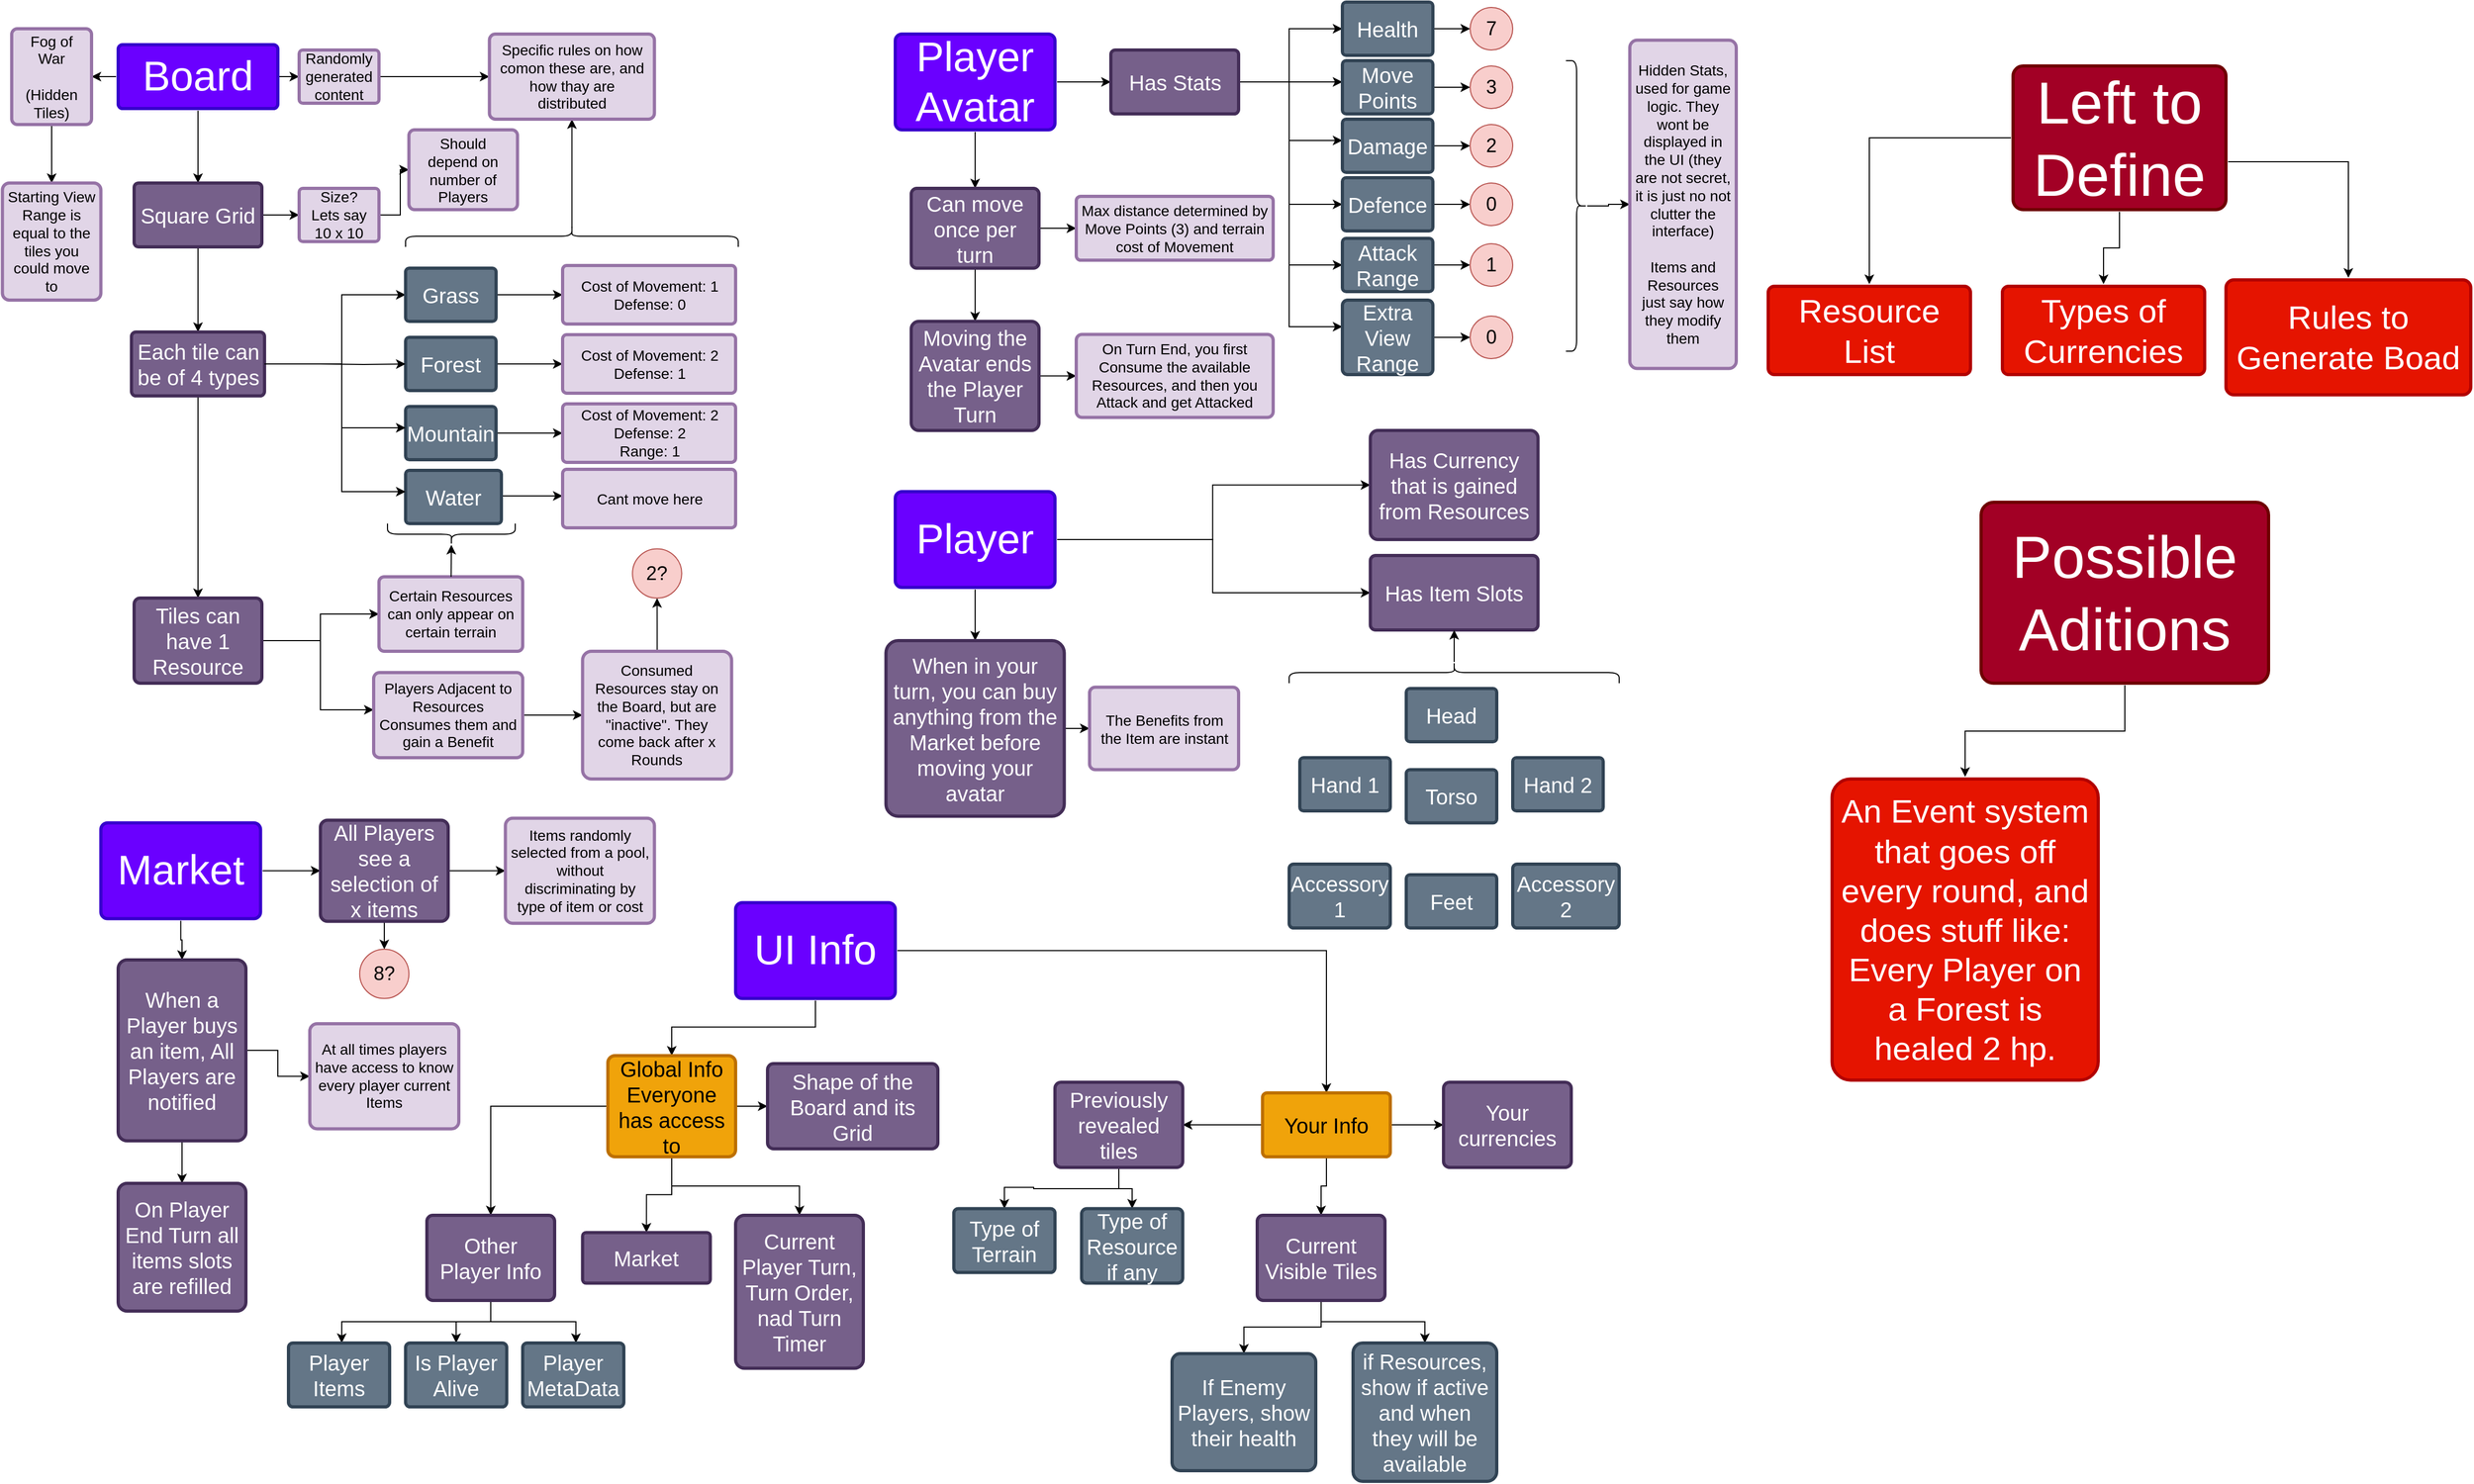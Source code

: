 <mxfile version="21.2.3" type="github">
  <diagram id="6a731a19-8d31-9384-78a2-239565b7b9f0" name="Page-1">
    <mxGraphModel dx="2933" dy="3221" grid="1" gridSize="10" guides="1" tooltips="1" connect="1" arrows="1" fold="1" page="1" pageScale="1" pageWidth="2336" pageHeight="1654" background="none" math="0" shadow="0">
      <root>
        <mxCell id="0" />
        <mxCell id="1" parent="0" />
        <mxCell id="56OpiAGq0yWvSMqa_17q-1784" value="" style="edgeStyle=orthogonalEdgeStyle;rounded=0;orthogonalLoop=1;jettySize=auto;html=1;" parent="1" source="1769" target="56OpiAGq0yWvSMqa_17q-1783" edge="1">
          <mxGeometry relative="1" as="geometry" />
        </mxCell>
        <mxCell id="56OpiAGq0yWvSMqa_17q-1806" style="edgeStyle=orthogonalEdgeStyle;rounded=0;orthogonalLoop=1;jettySize=auto;html=1;" parent="1" source="1769" target="56OpiAGq0yWvSMqa_17q-1805" edge="1">
          <mxGeometry relative="1" as="geometry" />
        </mxCell>
        <mxCell id="Hqznb2P4-b-RLh4J3bwj-1784" style="edgeStyle=orthogonalEdgeStyle;rounded=0;orthogonalLoop=1;jettySize=auto;html=1;" parent="1" source="1769" target="Hqznb2P4-b-RLh4J3bwj-1783" edge="1">
          <mxGeometry relative="1" as="geometry" />
        </mxCell>
        <mxCell id="1769" value="&lt;font style=&quot;font-size: 39px;&quot;&gt;Board&lt;/font&gt;" style="rounded=1;whiteSpace=wrap;html=1;shadow=0;labelBackgroundColor=none;strokeColor=#3700CC;strokeWidth=3;fillColor=#6a00ff;fontFamily=Helvetica;fontSize=14;align=center;spacing=5;arcSize=7;perimeterSpacing=2;fontColor=#ffffff;" parent="1" vertex="1">
          <mxGeometry x="120" y="40" width="150" height="60" as="geometry" />
        </mxCell>
        <mxCell id="56OpiAGq0yWvSMqa_17q-1799" value="" style="edgeStyle=orthogonalEdgeStyle;rounded=0;orthogonalLoop=1;jettySize=auto;html=1;" parent="1" source="56OpiAGq0yWvSMqa_17q-1783" target="56OpiAGq0yWvSMqa_17q-1798" edge="1">
          <mxGeometry relative="1" as="geometry" />
        </mxCell>
        <mxCell id="56OpiAGq0yWvSMqa_17q-1801" value="" style="edgeStyle=orthogonalEdgeStyle;rounded=0;orthogonalLoop=1;jettySize=auto;html=1;" parent="1" source="56OpiAGq0yWvSMqa_17q-1783" target="56OpiAGq0yWvSMqa_17q-1800" edge="1">
          <mxGeometry relative="1" as="geometry" />
        </mxCell>
        <mxCell id="56OpiAGq0yWvSMqa_17q-1783" value="&lt;font style=&quot;font-size: 20px;&quot;&gt;Square Grid&lt;/font&gt;" style="whiteSpace=wrap;html=1;fontSize=14;fillColor=#76608a;strokeColor=#432D57;fontColor=#ffffff;rounded=1;shadow=0;labelBackgroundColor=none;strokeWidth=3;spacing=5;arcSize=7;" parent="1" vertex="1">
          <mxGeometry x="135" y="170" width="120" height="60" as="geometry" />
        </mxCell>
        <mxCell id="Hqznb2P4-b-RLh4J3bwj-1849" style="edgeStyle=orthogonalEdgeStyle;rounded=0;orthogonalLoop=1;jettySize=auto;html=1;" parent="1" source="56OpiAGq0yWvSMqa_17q-1798" target="Hqznb2P4-b-RLh4J3bwj-1848" edge="1">
          <mxGeometry relative="1" as="geometry" />
        </mxCell>
        <mxCell id="56OpiAGq0yWvSMqa_17q-1798" value="&lt;div&gt;Size?&lt;/div&gt;&lt;div&gt;Lets say 10 x 10&lt;br&gt;&lt;/div&gt;" style="whiteSpace=wrap;html=1;fontSize=14;fillColor=#e1d5e7;strokeColor=#9673a6;rounded=1;shadow=0;labelBackgroundColor=none;strokeWidth=3;spacing=5;arcSize=7;" parent="1" vertex="1">
          <mxGeometry x="290" y="175" width="75" height="50" as="geometry" />
        </mxCell>
        <mxCell id="56OpiAGq0yWvSMqa_17q-1803" value="" style="edgeStyle=orthogonalEdgeStyle;rounded=0;orthogonalLoop=1;jettySize=auto;html=1;" parent="1" source="56OpiAGq0yWvSMqa_17q-1800" target="56OpiAGq0yWvSMqa_17q-1802" edge="1">
          <mxGeometry relative="1" as="geometry">
            <Array as="points">
              <mxPoint x="330" y="340" />
              <mxPoint x="330" y="275" />
            </Array>
          </mxGeometry>
        </mxCell>
        <mxCell id="56OpiAGq0yWvSMqa_17q-1830" value="" style="edgeStyle=orthogonalEdgeStyle;rounded=0;orthogonalLoop=1;jettySize=auto;html=1;" parent="1" source="56OpiAGq0yWvSMqa_17q-1800" target="56OpiAGq0yWvSMqa_17q-1829" edge="1">
          <mxGeometry relative="1" as="geometry" />
        </mxCell>
        <mxCell id="56OpiAGq0yWvSMqa_17q-1800" value="&lt;font style=&quot;font-size: 20px;&quot;&gt;Each tile can be of 4 types&lt;/font&gt;" style="whiteSpace=wrap;html=1;fontSize=14;fillColor=#76608a;strokeColor=#432D57;fontColor=#ffffff;rounded=1;shadow=0;labelBackgroundColor=none;strokeWidth=3;spacing=5;arcSize=7;" parent="1" vertex="1">
          <mxGeometry x="132.5" y="310" width="125" height="60" as="geometry" />
        </mxCell>
        <mxCell id="56OpiAGq0yWvSMqa_17q-1814" value="" style="edgeStyle=orthogonalEdgeStyle;rounded=0;orthogonalLoop=1;jettySize=auto;html=1;" parent="1" source="56OpiAGq0yWvSMqa_17q-1802" target="56OpiAGq0yWvSMqa_17q-1813" edge="1">
          <mxGeometry relative="1" as="geometry" />
        </mxCell>
        <mxCell id="56OpiAGq0yWvSMqa_17q-1802" value="&lt;font style=&quot;font-size: 20px;&quot;&gt;Grass&lt;/font&gt;" style="whiteSpace=wrap;html=1;fontSize=20;fillColor=#647687;strokeColor=#314354;fontColor=#ffffff;rounded=1;shadow=0;labelBackgroundColor=none;strokeWidth=3;spacing=5;arcSize=7;" parent="1" vertex="1">
          <mxGeometry x="390" y="250" width="85" height="50" as="geometry" />
        </mxCell>
        <mxCell id="56OpiAGq0yWvSMqa_17q-1820" style="edgeStyle=orthogonalEdgeStyle;rounded=0;orthogonalLoop=1;jettySize=auto;html=1;" parent="1" source="56OpiAGq0yWvSMqa_17q-1804" target="56OpiAGq0yWvSMqa_17q-1816" edge="1">
          <mxGeometry relative="1" as="geometry" />
        </mxCell>
        <mxCell id="56OpiAGq0yWvSMqa_17q-1804" value="Mountain" style="whiteSpace=wrap;html=1;fontSize=20;fillColor=#647687;strokeColor=#314354;fontColor=#ffffff;rounded=1;shadow=0;labelBackgroundColor=none;strokeWidth=3;spacing=5;arcSize=7;" parent="1" vertex="1">
          <mxGeometry x="390" y="380" width="85" height="50" as="geometry" />
        </mxCell>
        <mxCell id="56OpiAGq0yWvSMqa_17q-1828" value="" style="edgeStyle=orthogonalEdgeStyle;rounded=0;orthogonalLoop=1;jettySize=auto;html=1;" parent="1" source="56OpiAGq0yWvSMqa_17q-1805" target="56OpiAGq0yWvSMqa_17q-1827" edge="1">
          <mxGeometry relative="1" as="geometry" />
        </mxCell>
        <mxCell id="56OpiAGq0yWvSMqa_17q-1805" value="Randomly generated content" style="whiteSpace=wrap;html=1;fontSize=14;fillColor=#e1d5e7;strokeColor=#9673a6;rounded=1;shadow=0;labelBackgroundColor=none;strokeWidth=3;spacing=5;arcSize=7;" parent="1" vertex="1">
          <mxGeometry x="290" y="45" width="75" height="50" as="geometry" />
        </mxCell>
        <mxCell id="56OpiAGq0yWvSMqa_17q-1819" style="edgeStyle=orthogonalEdgeStyle;rounded=0;orthogonalLoop=1;jettySize=auto;html=1;" parent="1" source="56OpiAGq0yWvSMqa_17q-1807" target="56OpiAGq0yWvSMqa_17q-1815" edge="1">
          <mxGeometry relative="1" as="geometry" />
        </mxCell>
        <mxCell id="56OpiAGq0yWvSMqa_17q-1807" value="Forest" style="whiteSpace=wrap;html=1;fontSize=20;fillColor=#647687;strokeColor=#314354;fontColor=#ffffff;rounded=1;shadow=0;labelBackgroundColor=none;strokeWidth=3;spacing=5;arcSize=7;" parent="1" vertex="1">
          <mxGeometry x="390" y="315" width="85" height="50" as="geometry" />
        </mxCell>
        <mxCell id="56OpiAGq0yWvSMqa_17q-1822" style="edgeStyle=orthogonalEdgeStyle;rounded=0;orthogonalLoop=1;jettySize=auto;html=1;" parent="1" target="56OpiAGq0yWvSMqa_17q-1817" edge="1">
          <mxGeometry relative="1" as="geometry">
            <mxPoint x="480" y="464" as="sourcePoint" />
            <mxPoint x="537.5" y="465.5" as="targetPoint" />
            <Array as="points">
              <mxPoint x="520" y="464" />
              <mxPoint x="520" y="464" />
            </Array>
          </mxGeometry>
        </mxCell>
        <mxCell id="56OpiAGq0yWvSMqa_17q-1808" value="Water" style="whiteSpace=wrap;html=1;fontSize=20;fillColor=#647687;strokeColor=#314354;fontColor=#ffffff;rounded=1;shadow=0;labelBackgroundColor=none;strokeWidth=3;spacing=5;arcSize=7;" parent="1" vertex="1">
          <mxGeometry x="390" y="440" width="90" height="50" as="geometry" />
        </mxCell>
        <mxCell id="56OpiAGq0yWvSMqa_17q-1809" value="" style="edgeStyle=orthogonalEdgeStyle;rounded=0;orthogonalLoop=1;jettySize=auto;html=1;" parent="1" target="56OpiAGq0yWvSMqa_17q-1807" edge="1">
          <mxGeometry relative="1" as="geometry">
            <mxPoint x="310" y="340" as="sourcePoint" />
            <mxPoint x="380" y="300" as="targetPoint" />
          </mxGeometry>
        </mxCell>
        <mxCell id="56OpiAGq0yWvSMqa_17q-1810" value="" style="edgeStyle=orthogonalEdgeStyle;rounded=0;orthogonalLoop=1;jettySize=auto;html=1;exitX=1;exitY=0.5;exitDx=0;exitDy=0;" parent="1" source="56OpiAGq0yWvSMqa_17q-1800" target="56OpiAGq0yWvSMqa_17q-1804" edge="1">
          <mxGeometry relative="1" as="geometry">
            <mxPoint x="275" y="360" as="sourcePoint" />
            <mxPoint x="385" y="305" as="targetPoint" />
            <Array as="points">
              <mxPoint x="330" y="340" />
              <mxPoint x="330" y="400" />
            </Array>
          </mxGeometry>
        </mxCell>
        <mxCell id="56OpiAGq0yWvSMqa_17q-1812" value="" style="edgeStyle=orthogonalEdgeStyle;rounded=0;orthogonalLoop=1;jettySize=auto;html=1;exitX=1;exitY=0.5;exitDx=0;exitDy=0;" parent="1" source="56OpiAGq0yWvSMqa_17q-1800" target="56OpiAGq0yWvSMqa_17q-1808" edge="1">
          <mxGeometry relative="1" as="geometry">
            <mxPoint x="265" y="350" as="sourcePoint" />
            <mxPoint x="400" y="410" as="targetPoint" />
            <Array as="points">
              <mxPoint x="330" y="340" />
              <mxPoint x="330" y="460" />
            </Array>
          </mxGeometry>
        </mxCell>
        <mxCell id="56OpiAGq0yWvSMqa_17q-1813" value="&lt;div&gt;Cost of Movement: 1&lt;/div&gt;&lt;div&gt;Defense: 0&lt;br&gt;&lt;/div&gt;" style="whiteSpace=wrap;html=1;fontSize=14;fillColor=#e1d5e7;strokeColor=#9673a6;fontColor=default;rounded=1;shadow=0;labelBackgroundColor=none;strokeWidth=3;spacing=5;arcSize=7;" parent="1" vertex="1">
          <mxGeometry x="537.5" y="247.5" width="162.5" height="55" as="geometry" />
        </mxCell>
        <mxCell id="56OpiAGq0yWvSMqa_17q-1815" value="&lt;div&gt;Cost of Movement: 2&lt;br&gt;&lt;/div&gt;&lt;div&gt;Defense: 1&lt;br&gt;&lt;/div&gt;" style="whiteSpace=wrap;html=1;fontSize=14;fillColor=#e1d5e7;strokeColor=#9673a6;fontColor=default;rounded=1;shadow=0;labelBackgroundColor=none;strokeWidth=3;spacing=5;arcSize=7;" parent="1" vertex="1">
          <mxGeometry x="537.5" y="312.5" width="162.5" height="55" as="geometry" />
        </mxCell>
        <mxCell id="56OpiAGq0yWvSMqa_17q-1816" value="&lt;div&gt;Cost of Movement: 2&lt;br&gt;&lt;/div&gt;&lt;div&gt;Defense: 2&lt;/div&gt;&lt;div&gt;Range: 1&lt;br&gt;&lt;/div&gt;" style="whiteSpace=wrap;html=1;fontSize=14;fillColor=#e1d5e7;strokeColor=#9673a6;fontColor=default;rounded=1;shadow=0;labelBackgroundColor=none;strokeWidth=3;spacing=5;arcSize=7;" parent="1" vertex="1">
          <mxGeometry x="537.5" y="377.5" width="162.5" height="55" as="geometry" />
        </mxCell>
        <mxCell id="56OpiAGq0yWvSMqa_17q-1817" value="Cant move here" style="whiteSpace=wrap;html=1;fontSize=14;fillColor=#e1d5e7;strokeColor=#9673a6;fontColor=default;rounded=1;shadow=0;labelBackgroundColor=none;strokeWidth=3;spacing=5;arcSize=7;" parent="1" vertex="1">
          <mxGeometry x="537.5" y="439" width="162.5" height="55" as="geometry" />
        </mxCell>
        <mxCell id="56OpiAGq0yWvSMqa_17q-1824" value="" style="shape=curlyBracket;whiteSpace=wrap;html=1;rounded=1;flipH=1;labelPosition=right;verticalLabelPosition=middle;align=left;verticalAlign=middle;rotation=-90;" parent="1" vertex="1">
          <mxGeometry x="536.25" y="63.75" width="20" height="312.5" as="geometry" />
        </mxCell>
        <mxCell id="56OpiAGq0yWvSMqa_17q-1825" value="" style="endArrow=classic;html=1;rounded=0;exitX=0.1;exitY=0.5;exitDx=0;exitDy=0;exitPerimeter=0;" parent="1" source="56OpiAGq0yWvSMqa_17q-1824" target="56OpiAGq0yWvSMqa_17q-1827" edge="1">
          <mxGeometry width="50" height="50" relative="1" as="geometry">
            <mxPoint x="550" y="210" as="sourcePoint" />
            <mxPoint x="546" y="130" as="targetPoint" />
          </mxGeometry>
        </mxCell>
        <mxCell id="56OpiAGq0yWvSMqa_17q-1827" value="Specific rules on how comon these are, and how thay are distributed" style="whiteSpace=wrap;html=1;fontSize=14;fillColor=#e1d5e7;strokeColor=#9673a6;rounded=1;shadow=0;labelBackgroundColor=none;strokeWidth=3;spacing=5;arcSize=7;" parent="1" vertex="1">
          <mxGeometry x="468.75" y="30" width="155" height="80" as="geometry" />
        </mxCell>
        <mxCell id="56OpiAGq0yWvSMqa_17q-1832" value="" style="edgeStyle=orthogonalEdgeStyle;rounded=0;orthogonalLoop=1;jettySize=auto;html=1;" parent="1" source="56OpiAGq0yWvSMqa_17q-1829" target="56OpiAGq0yWvSMqa_17q-1831" edge="1">
          <mxGeometry relative="1" as="geometry" />
        </mxCell>
        <mxCell id="56OpiAGq0yWvSMqa_17q-1834" value="" style="edgeStyle=orthogonalEdgeStyle;rounded=0;orthogonalLoop=1;jettySize=auto;html=1;" parent="1" source="56OpiAGq0yWvSMqa_17q-1829" target="56OpiAGq0yWvSMqa_17q-1833" edge="1">
          <mxGeometry relative="1" as="geometry">
            <Array as="points">
              <mxPoint x="310" y="600" />
              <mxPoint x="310" y="665" />
            </Array>
          </mxGeometry>
        </mxCell>
        <mxCell id="56OpiAGq0yWvSMqa_17q-1829" value="Tiles can have 1 Resource" style="whiteSpace=wrap;html=1;fontSize=20;fillColor=#76608a;strokeColor=#432D57;fontColor=#ffffff;rounded=1;shadow=0;labelBackgroundColor=none;strokeWidth=3;spacing=5;arcSize=7;" parent="1" vertex="1">
          <mxGeometry x="135" y="560" width="120" height="80" as="geometry" />
        </mxCell>
        <mxCell id="56OpiAGq0yWvSMqa_17q-1831" value="Certain Resources can only appear on certain terrain" style="whiteSpace=wrap;html=1;fontSize=14;fillColor=#e1d5e7;strokeColor=#9673a6;fontColor=default;rounded=1;shadow=0;labelBackgroundColor=none;strokeWidth=3;spacing=5;arcSize=7;" parent="1" vertex="1">
          <mxGeometry x="365" y="540" width="135" height="70" as="geometry" />
        </mxCell>
        <mxCell id="Hqznb2P4-b-RLh4J3bwj-1810" style="edgeStyle=orthogonalEdgeStyle;rounded=0;orthogonalLoop=1;jettySize=auto;html=1;" parent="1" source="56OpiAGq0yWvSMqa_17q-1833" target="Hqznb2P4-b-RLh4J3bwj-1809" edge="1">
          <mxGeometry relative="1" as="geometry" />
        </mxCell>
        <mxCell id="56OpiAGq0yWvSMqa_17q-1833" value="Players Adjacent to Resources Consumes them and gain a Benefit" style="whiteSpace=wrap;html=1;fontSize=14;fillColor=#e1d5e7;strokeColor=#9673a6;fontColor=default;rounded=1;shadow=0;labelBackgroundColor=none;strokeWidth=3;spacing=5;arcSize=7;" parent="1" vertex="1">
          <mxGeometry x="360" y="630" width="140" height="80" as="geometry" />
        </mxCell>
        <mxCell id="56OpiAGq0yWvSMqa_17q-1835" value="" style="shape=curlyBracket;whiteSpace=wrap;html=1;rounded=1;flipH=1;labelPosition=right;verticalLabelPosition=middle;align=left;verticalAlign=middle;rotation=90;" parent="1" vertex="1">
          <mxGeometry x="423" y="440" width="20" height="120" as="geometry" />
        </mxCell>
        <mxCell id="56OpiAGq0yWvSMqa_17q-1836" value="" style="endArrow=classic;html=1;rounded=0;" parent="1" source="56OpiAGq0yWvSMqa_17q-1831" edge="1">
          <mxGeometry width="50" height="50" relative="1" as="geometry">
            <mxPoint x="440" y="550" as="sourcePoint" />
            <mxPoint x="433" y="510" as="targetPoint" />
          </mxGeometry>
        </mxCell>
        <mxCell id="zRMEfGAFtVgcLlLTr7C3-1771" value="" style="edgeStyle=orthogonalEdgeStyle;rounded=0;orthogonalLoop=1;jettySize=auto;html=1;" parent="1" source="zRMEfGAFtVgcLlLTr7C3-1769" target="zRMEfGAFtVgcLlLTr7C3-1770" edge="1">
          <mxGeometry relative="1" as="geometry" />
        </mxCell>
        <mxCell id="mr3HviEGh8DKeblQNFBV-1770" value="" style="edgeStyle=orthogonalEdgeStyle;rounded=0;orthogonalLoop=1;jettySize=auto;html=1;" parent="1" source="zRMEfGAFtVgcLlLTr7C3-1769" target="mr3HviEGh8DKeblQNFBV-1769" edge="1">
          <mxGeometry relative="1" as="geometry" />
        </mxCell>
        <mxCell id="zRMEfGAFtVgcLlLTr7C3-1769" value="Player Avatar" style="rounded=1;whiteSpace=wrap;html=1;shadow=0;labelBackgroundColor=none;strokeColor=#3700CC;strokeWidth=3;fillColor=#6a00ff;fontFamily=Helvetica;fontSize=39;align=center;spacing=5;arcSize=7;perimeterSpacing=2;fontColor=#ffffff;" parent="1" vertex="1">
          <mxGeometry x="850" y="30" width="150" height="90" as="geometry" />
        </mxCell>
        <mxCell id="zRMEfGAFtVgcLlLTr7C3-1773" value="" style="edgeStyle=orthogonalEdgeStyle;rounded=0;orthogonalLoop=1;jettySize=auto;html=1;" parent="1" source="zRMEfGAFtVgcLlLTr7C3-1770" target="zRMEfGAFtVgcLlLTr7C3-1772" edge="1">
          <mxGeometry relative="1" as="geometry" />
        </mxCell>
        <mxCell id="dpFyPkBLVcSQui3WPcO0-1770" value="" style="edgeStyle=orthogonalEdgeStyle;rounded=0;orthogonalLoop=1;jettySize=auto;html=1;" parent="1" source="zRMEfGAFtVgcLlLTr7C3-1770" target="dpFyPkBLVcSQui3WPcO0-1769" edge="1">
          <mxGeometry relative="1" as="geometry" />
        </mxCell>
        <mxCell id="zRMEfGAFtVgcLlLTr7C3-1770" value="Can move once per turn" style="whiteSpace=wrap;html=1;fontSize=20;fillColor=#76608a;strokeColor=#432D57;fontColor=#ffffff;rounded=1;shadow=0;labelBackgroundColor=none;strokeWidth=3;spacing=5;arcSize=7;" parent="1" vertex="1">
          <mxGeometry x="865" y="175" width="120" height="75" as="geometry" />
        </mxCell>
        <mxCell id="zRMEfGAFtVgcLlLTr7C3-1772" value="Max distance determined by Move Points (3) and terrain cost of Movement" style="whiteSpace=wrap;html=1;fontSize=14;fillColor=#e1d5e7;strokeColor=#9673a6;fontColor=default;rounded=1;shadow=0;labelBackgroundColor=none;strokeWidth=3;spacing=5;arcSize=7;" parent="1" vertex="1">
          <mxGeometry x="1020" y="182.5" width="185" height="60" as="geometry" />
        </mxCell>
        <mxCell id="Hqznb2P4-b-RLh4J3bwj-1808" style="edgeStyle=orthogonalEdgeStyle;rounded=0;orthogonalLoop=1;jettySize=auto;html=1;" parent="1" source="dpFyPkBLVcSQui3WPcO0-1769" target="Hqznb2P4-b-RLh4J3bwj-1807" edge="1">
          <mxGeometry relative="1" as="geometry" />
        </mxCell>
        <mxCell id="dpFyPkBLVcSQui3WPcO0-1769" value="Moving the Avatar ends the Player Turn" style="whiteSpace=wrap;html=1;fontSize=20;fillColor=#76608a;strokeColor=#432D57;fontColor=#ffffff;rounded=1;shadow=0;labelBackgroundColor=none;strokeWidth=3;spacing=5;arcSize=7;" parent="1" vertex="1">
          <mxGeometry x="865" y="300" width="120" height="102.5" as="geometry" />
        </mxCell>
        <mxCell id="Hqznb2P4-b-RLh4J3bwj-1769" style="edgeStyle=orthogonalEdgeStyle;rounded=0;orthogonalLoop=1;jettySize=auto;html=1;" parent="1" source="mr3HviEGh8DKeblQNFBV-1769" target="6rqUbxWy_vLYyO7bUJhv-1769" edge="1">
          <mxGeometry relative="1" as="geometry">
            <Array as="points">
              <mxPoint x="1220" y="75" />
              <mxPoint x="1220" y="25" />
            </Array>
          </mxGeometry>
        </mxCell>
        <mxCell id="Hqznb2P4-b-RLh4J3bwj-1770" style="edgeStyle=orthogonalEdgeStyle;rounded=0;orthogonalLoop=1;jettySize=auto;html=1;" parent="1" source="mr3HviEGh8DKeblQNFBV-1769" target="6rqUbxWy_vLYyO7bUJhv-1770" edge="1">
          <mxGeometry relative="1" as="geometry">
            <Array as="points">
              <mxPoint x="1230" y="75" />
              <mxPoint x="1230" y="75" />
            </Array>
          </mxGeometry>
        </mxCell>
        <mxCell id="Hqznb2P4-b-RLh4J3bwj-1771" style="edgeStyle=orthogonalEdgeStyle;rounded=0;orthogonalLoop=1;jettySize=auto;html=1;" parent="1" target="6rqUbxWy_vLYyO7bUJhv-1771" edge="1">
          <mxGeometry relative="1" as="geometry">
            <mxPoint x="1190" y="75" as="sourcePoint" />
            <Array as="points">
              <mxPoint x="1220" y="75" />
              <mxPoint x="1220" y="130" />
            </Array>
          </mxGeometry>
        </mxCell>
        <mxCell id="Hqznb2P4-b-RLh4J3bwj-1776" style="edgeStyle=orthogonalEdgeStyle;rounded=0;orthogonalLoop=1;jettySize=auto;html=1;entryX=0;entryY=0.5;entryDx=0;entryDy=0;" parent="1" source="mr3HviEGh8DKeblQNFBV-1769" target="Hqznb2P4-b-RLh4J3bwj-1772" edge="1">
          <mxGeometry relative="1" as="geometry">
            <Array as="points">
              <mxPoint x="1220" y="75" />
              <mxPoint x="1220" y="190" />
            </Array>
          </mxGeometry>
        </mxCell>
        <mxCell id="Hqznb2P4-b-RLh4J3bwj-1778" style="edgeStyle=orthogonalEdgeStyle;rounded=0;orthogonalLoop=1;jettySize=auto;html=1;entryX=0;entryY=0.5;entryDx=0;entryDy=0;" parent="1" source="mr3HviEGh8DKeblQNFBV-1769" target="Hqznb2P4-b-RLh4J3bwj-1777" edge="1">
          <mxGeometry relative="1" as="geometry">
            <Array as="points">
              <mxPoint x="1220" y="75" />
              <mxPoint x="1220" y="247" />
            </Array>
          </mxGeometry>
        </mxCell>
        <mxCell id="Hqznb2P4-b-RLh4J3bwj-1786" style="edgeStyle=orthogonalEdgeStyle;rounded=0;orthogonalLoop=1;jettySize=auto;html=1;" parent="1" source="mr3HviEGh8DKeblQNFBV-1769" target="Hqznb2P4-b-RLh4J3bwj-1785" edge="1">
          <mxGeometry relative="1" as="geometry">
            <Array as="points">
              <mxPoint x="1220" y="75" />
              <mxPoint x="1220" y="305" />
            </Array>
          </mxGeometry>
        </mxCell>
        <mxCell id="mr3HviEGh8DKeblQNFBV-1769" value="Has Stats" style="whiteSpace=wrap;html=1;fontSize=20;fillColor=#76608a;strokeColor=#432D57;fontColor=#ffffff;rounded=1;shadow=0;labelBackgroundColor=none;strokeWidth=3;spacing=5;arcSize=7;" parent="1" vertex="1">
          <mxGeometry x="1052.5" y="45" width="120" height="60" as="geometry" />
        </mxCell>
        <mxCell id="Hqznb2P4-b-RLh4J3bwj-1804" style="edgeStyle=orthogonalEdgeStyle;rounded=0;orthogonalLoop=1;jettySize=auto;html=1;" parent="1" source="6rqUbxWy_vLYyO7bUJhv-1769" target="Hqznb2P4-b-RLh4J3bwj-1788" edge="1">
          <mxGeometry relative="1" as="geometry" />
        </mxCell>
        <mxCell id="6rqUbxWy_vLYyO7bUJhv-1769" value="Health" style="whiteSpace=wrap;html=1;fontSize=20;fillColor=#647687;strokeColor=#314354;fontColor=#ffffff;rounded=1;shadow=0;labelBackgroundColor=none;strokeWidth=3;spacing=5;arcSize=7;" parent="1" vertex="1">
          <mxGeometry x="1270" width="85" height="50" as="geometry" />
        </mxCell>
        <mxCell id="Hqznb2P4-b-RLh4J3bwj-1803" style="edgeStyle=orthogonalEdgeStyle;rounded=0;orthogonalLoop=1;jettySize=auto;html=1;" parent="1" source="6rqUbxWy_vLYyO7bUJhv-1770" target="Hqznb2P4-b-RLh4J3bwj-1791" edge="1">
          <mxGeometry relative="1" as="geometry" />
        </mxCell>
        <mxCell id="6rqUbxWy_vLYyO7bUJhv-1770" value="Move Points" style="whiteSpace=wrap;html=1;fontSize=20;fillColor=#647687;strokeColor=#314354;fontColor=#ffffff;rounded=1;shadow=0;labelBackgroundColor=none;strokeWidth=3;spacing=5;arcSize=7;" parent="1" vertex="1">
          <mxGeometry x="1270" y="55" width="85" height="50" as="geometry" />
        </mxCell>
        <mxCell id="Hqznb2P4-b-RLh4J3bwj-1802" style="edgeStyle=orthogonalEdgeStyle;rounded=0;orthogonalLoop=1;jettySize=auto;html=1;entryX=0;entryY=0.5;entryDx=0;entryDy=0;" parent="1" source="6rqUbxWy_vLYyO7bUJhv-1771" target="Hqznb2P4-b-RLh4J3bwj-1792" edge="1">
          <mxGeometry relative="1" as="geometry" />
        </mxCell>
        <mxCell id="6rqUbxWy_vLYyO7bUJhv-1771" value="Damage" style="whiteSpace=wrap;html=1;fontSize=20;fillColor=#647687;strokeColor=#314354;fontColor=#ffffff;rounded=1;shadow=0;labelBackgroundColor=none;strokeWidth=3;spacing=5;arcSize=7;" parent="1" vertex="1">
          <mxGeometry x="1270" y="110" width="85" height="50" as="geometry" />
        </mxCell>
        <mxCell id="Hqznb2P4-b-RLh4J3bwj-1801" style="edgeStyle=orthogonalEdgeStyle;rounded=0;orthogonalLoop=1;jettySize=auto;html=1;" parent="1" source="Hqznb2P4-b-RLh4J3bwj-1772" target="Hqznb2P4-b-RLh4J3bwj-1793" edge="1">
          <mxGeometry relative="1" as="geometry" />
        </mxCell>
        <mxCell id="Hqznb2P4-b-RLh4J3bwj-1772" value="Defence" style="whiteSpace=wrap;html=1;fontSize=20;fillColor=#647687;strokeColor=#314354;fontColor=#ffffff;rounded=1;shadow=0;labelBackgroundColor=none;strokeWidth=3;spacing=5;arcSize=7;" parent="1" vertex="1">
          <mxGeometry x="1270" y="165" width="85" height="50" as="geometry" />
        </mxCell>
        <mxCell id="Hqznb2P4-b-RLh4J3bwj-1800" style="edgeStyle=orthogonalEdgeStyle;rounded=0;orthogonalLoop=1;jettySize=auto;html=1;" parent="1" source="Hqznb2P4-b-RLh4J3bwj-1777" target="Hqznb2P4-b-RLh4J3bwj-1794" edge="1">
          <mxGeometry relative="1" as="geometry" />
        </mxCell>
        <mxCell id="Hqznb2P4-b-RLh4J3bwj-1777" value="&lt;div&gt;Attack&lt;br&gt;&lt;/div&gt;&lt;div&gt;Range&lt;/div&gt;" style="whiteSpace=wrap;html=1;fontSize=20;fillColor=#647687;strokeColor=#314354;fontColor=#ffffff;rounded=1;shadow=0;labelBackgroundColor=none;strokeWidth=3;spacing=5;arcSize=7;" parent="1" vertex="1">
          <mxGeometry x="1270" y="222" width="85" height="50" as="geometry" />
        </mxCell>
        <mxCell id="Hqznb2P4-b-RLh4J3bwj-1781" style="edgeStyle=orthogonalEdgeStyle;rounded=0;orthogonalLoop=1;jettySize=auto;html=1;" parent="1" source="Hqznb2P4-b-RLh4J3bwj-1779" target="Hqznb2P4-b-RLh4J3bwj-1782" edge="1">
          <mxGeometry relative="1" as="geometry">
            <mxPoint x="1440" y="164.5" as="targetPoint" />
          </mxGeometry>
        </mxCell>
        <mxCell id="Hqznb2P4-b-RLh4J3bwj-1779" value="" style="shape=curlyBracket;whiteSpace=wrap;html=1;rounded=1;flipH=1;labelPosition=right;verticalLabelPosition=middle;align=left;verticalAlign=middle;" parent="1" vertex="1">
          <mxGeometry x="1480" y="55" width="20" height="273" as="geometry" />
        </mxCell>
        <mxCell id="Hqznb2P4-b-RLh4J3bwj-1782" value="&lt;div&gt;Hidden Stats, used for game logic. They wont be displayed in the UI (they are not secret, it is just no not clutter the interface)&lt;br&gt;&lt;/div&gt;&lt;div&gt;&lt;br&gt;&lt;/div&gt;&lt;div&gt;Items and Resources just say how they modify them&lt;br&gt;&lt;/div&gt;" style="whiteSpace=wrap;html=1;fontSize=14;fillColor=#e1d5e7;strokeColor=#9673a6;fontColor=default;rounded=1;shadow=0;labelBackgroundColor=none;strokeWidth=3;spacing=5;arcSize=7;" parent="1" vertex="1">
          <mxGeometry x="1540" y="35.75" width="100" height="308.5" as="geometry" />
        </mxCell>
        <mxCell id="Hqznb2P4-b-RLh4J3bwj-1806" value="" style="edgeStyle=orthogonalEdgeStyle;rounded=0;orthogonalLoop=1;jettySize=auto;html=1;" parent="1" source="Hqznb2P4-b-RLh4J3bwj-1783" target="Hqznb2P4-b-RLh4J3bwj-1805" edge="1">
          <mxGeometry relative="1" as="geometry" />
        </mxCell>
        <mxCell id="Hqznb2P4-b-RLh4J3bwj-1783" value="Fog of War&lt;br&gt;&lt;br&gt;(Hidden Tiles)" style="whiteSpace=wrap;html=1;fontSize=14;fillColor=#e1d5e7;strokeColor=#9673a6;rounded=1;shadow=0;labelBackgroundColor=none;strokeWidth=3;spacing=5;arcSize=7;" parent="1" vertex="1">
          <mxGeometry x="20" y="25" width="75" height="90" as="geometry" />
        </mxCell>
        <mxCell id="Hqznb2P4-b-RLh4J3bwj-1797" style="edgeStyle=orthogonalEdgeStyle;rounded=0;orthogonalLoop=1;jettySize=auto;html=1;" parent="1" source="Hqznb2P4-b-RLh4J3bwj-1785" target="Hqznb2P4-b-RLh4J3bwj-1795" edge="1">
          <mxGeometry relative="1" as="geometry" />
        </mxCell>
        <mxCell id="Hqznb2P4-b-RLh4J3bwj-1785" value="Extra View Range" style="whiteSpace=wrap;html=1;fontSize=20;fillColor=#647687;strokeColor=#314354;fontColor=#ffffff;rounded=1;shadow=0;labelBackgroundColor=none;strokeWidth=3;spacing=5;arcSize=7;" parent="1" vertex="1">
          <mxGeometry x="1270" y="280" width="85" height="70" as="geometry" />
        </mxCell>
        <mxCell id="Hqznb2P4-b-RLh4J3bwj-1788" value="7" style="ellipse;whiteSpace=wrap;html=1;aspect=fixed;fillColor=#f8cecc;strokeColor=#b85450;fontSize=18;" parent="1" vertex="1">
          <mxGeometry x="1390" y="5" width="40" height="40" as="geometry" />
        </mxCell>
        <mxCell id="Hqznb2P4-b-RLh4J3bwj-1791" value="3" style="ellipse;whiteSpace=wrap;html=1;aspect=fixed;fillColor=#f8cecc;strokeColor=#b85450;fontSize=18;" parent="1" vertex="1">
          <mxGeometry x="1390" y="60" width="40" height="40" as="geometry" />
        </mxCell>
        <mxCell id="Hqznb2P4-b-RLh4J3bwj-1792" value="2" style="ellipse;whiteSpace=wrap;html=1;aspect=fixed;fillColor=#f8cecc;strokeColor=#b85450;fontSize=18;" parent="1" vertex="1">
          <mxGeometry x="1390" y="115" width="40" height="40" as="geometry" />
        </mxCell>
        <mxCell id="Hqznb2P4-b-RLh4J3bwj-1793" value="0" style="ellipse;whiteSpace=wrap;html=1;aspect=fixed;fillColor=#f8cecc;strokeColor=#b85450;fontSize=18;" parent="1" vertex="1">
          <mxGeometry x="1390" y="170" width="40" height="40" as="geometry" />
        </mxCell>
        <mxCell id="Hqznb2P4-b-RLh4J3bwj-1794" value="1" style="ellipse;whiteSpace=wrap;html=1;aspect=fixed;fillColor=#f8cecc;strokeColor=#b85450;fontSize=18;" parent="1" vertex="1">
          <mxGeometry x="1390" y="227" width="40" height="40" as="geometry" />
        </mxCell>
        <mxCell id="Hqznb2P4-b-RLh4J3bwj-1795" value="0" style="ellipse;whiteSpace=wrap;html=1;aspect=fixed;fillColor=#f8cecc;strokeColor=#b85450;fontSize=18;" parent="1" vertex="1">
          <mxGeometry x="1390" y="295" width="40" height="40" as="geometry" />
        </mxCell>
        <mxCell id="Hqznb2P4-b-RLh4J3bwj-1805" value="Starting View Range is equal to the tiles you could move to" style="whiteSpace=wrap;html=1;fontSize=14;fillColor=#e1d5e7;strokeColor=#9673a6;rounded=1;shadow=0;labelBackgroundColor=none;strokeWidth=3;spacing=5;arcSize=7;" parent="1" vertex="1">
          <mxGeometry x="11.25" y="170" width="92.5" height="110" as="geometry" />
        </mxCell>
        <mxCell id="Hqznb2P4-b-RLh4J3bwj-1807" value="On Turn End, you first Consume the available Resources, and then you Attack and get Attacked" style="whiteSpace=wrap;html=1;fontSize=14;fillColor=#e1d5e7;strokeColor=#9673a6;fontColor=default;rounded=1;shadow=0;labelBackgroundColor=none;strokeWidth=3;spacing=5;arcSize=7;" parent="1" vertex="1">
          <mxGeometry x="1020" y="312.25" width="185" height="78" as="geometry" />
        </mxCell>
        <mxCell id="Hqznb2P4-b-RLh4J3bwj-1814" style="edgeStyle=orthogonalEdgeStyle;rounded=0;orthogonalLoop=1;jettySize=auto;html=1;" parent="1" source="Hqznb2P4-b-RLh4J3bwj-1809" target="Hqznb2P4-b-RLh4J3bwj-1812" edge="1">
          <mxGeometry relative="1" as="geometry" />
        </mxCell>
        <mxCell id="Hqznb2P4-b-RLh4J3bwj-1809" value="Consumed Resources stay on the Board, but are &quot;inactive&quot;. They come back after x Rounds" style="whiteSpace=wrap;html=1;fontSize=14;fillColor=#e1d5e7;strokeColor=#9673a6;fontColor=default;rounded=1;shadow=0;labelBackgroundColor=none;strokeWidth=3;spacing=5;arcSize=7;" parent="1" vertex="1">
          <mxGeometry x="556.25" y="610" width="140" height="120" as="geometry" />
        </mxCell>
        <mxCell id="Hqznb2P4-b-RLh4J3bwj-1812" value="2?" style="ellipse;whiteSpace=wrap;html=1;aspect=fixed;fillColor=#f8cecc;strokeColor=#b85450;fontSize=18;" parent="1" vertex="1">
          <mxGeometry x="603.13" y="513.75" width="46.25" height="46.25" as="geometry" />
        </mxCell>
        <mxCell id="Hqznb2P4-b-RLh4J3bwj-1817" style="edgeStyle=orthogonalEdgeStyle;rounded=0;orthogonalLoop=1;jettySize=auto;html=1;" parent="1" source="Hqznb2P4-b-RLh4J3bwj-1815" target="Hqznb2P4-b-RLh4J3bwj-1816" edge="1">
          <mxGeometry relative="1" as="geometry" />
        </mxCell>
        <mxCell id="Hqznb2P4-b-RLh4J3bwj-1820" style="edgeStyle=orthogonalEdgeStyle;rounded=0;orthogonalLoop=1;jettySize=auto;html=1;" parent="1" source="Hqznb2P4-b-RLh4J3bwj-1815" target="Hqznb2P4-b-RLh4J3bwj-1819" edge="1">
          <mxGeometry relative="1" as="geometry" />
        </mxCell>
        <mxCell id="Hqznb2P4-b-RLh4J3bwj-1826" style="edgeStyle=orthogonalEdgeStyle;rounded=0;orthogonalLoop=1;jettySize=auto;html=1;" parent="1" source="Hqznb2P4-b-RLh4J3bwj-1815" target="Hqznb2P4-b-RLh4J3bwj-1825" edge="1">
          <mxGeometry relative="1" as="geometry" />
        </mxCell>
        <mxCell id="Hqznb2P4-b-RLh4J3bwj-1815" value="Player" style="rounded=1;whiteSpace=wrap;html=1;shadow=0;labelBackgroundColor=none;strokeColor=#3700CC;strokeWidth=3;fillColor=#6a00ff;fontFamily=Helvetica;fontSize=39;align=center;spacing=5;arcSize=7;perimeterSpacing=2;fontColor=#ffffff;" parent="1" vertex="1">
          <mxGeometry x="850" y="460" width="150" height="90" as="geometry" />
        </mxCell>
        <mxCell id="Hqznb2P4-b-RLh4J3bwj-1816" value="Has Currency that is gained from Resources" style="whiteSpace=wrap;html=1;fontSize=20;fillColor=#76608a;strokeColor=#432D57;fontColor=#ffffff;rounded=1;shadow=0;labelBackgroundColor=none;strokeWidth=3;spacing=5;arcSize=7;" parent="1" vertex="1">
          <mxGeometry x="1296.25" y="402.5" width="157.5" height="102.5" as="geometry" />
        </mxCell>
        <mxCell id="Hqznb2P4-b-RLh4J3bwj-1824" style="edgeStyle=orthogonalEdgeStyle;rounded=0;orthogonalLoop=1;jettySize=auto;html=1;" parent="1" source="Hqznb2P4-b-RLh4J3bwj-1819" target="Hqznb2P4-b-RLh4J3bwj-1821" edge="1">
          <mxGeometry relative="1" as="geometry" />
        </mxCell>
        <mxCell id="Hqznb2P4-b-RLh4J3bwj-1819" value="When in your turn, you can buy anything from the Market before moving your avatar" style="whiteSpace=wrap;html=1;fontSize=20;fillColor=#76608a;strokeColor=#432D57;fontColor=#ffffff;rounded=1;shadow=0;labelBackgroundColor=none;strokeWidth=3;spacing=5;arcSize=7;" parent="1" vertex="1">
          <mxGeometry x="841.25" y="600" width="167.5" height="165" as="geometry" />
        </mxCell>
        <mxCell id="Hqznb2P4-b-RLh4J3bwj-1821" value="The Benefits from the Item are instant" style="whiteSpace=wrap;html=1;fontSize=14;fillColor=#e1d5e7;strokeColor=#9673a6;fontColor=default;rounded=1;shadow=0;labelBackgroundColor=none;strokeWidth=3;spacing=5;arcSize=7;" parent="1" vertex="1">
          <mxGeometry x="1032.5" y="643.75" width="140" height="77.5" as="geometry" />
        </mxCell>
        <mxCell id="Hqznb2P4-b-RLh4J3bwj-1825" value="Has Item Slots" style="whiteSpace=wrap;html=1;fontSize=20;fillColor=#76608a;strokeColor=#432D57;fontColor=#ffffff;rounded=1;shadow=0;labelBackgroundColor=none;strokeWidth=3;spacing=5;arcSize=7;" parent="1" vertex="1">
          <mxGeometry x="1296.25" y="520" width="157.5" height="70" as="geometry" />
        </mxCell>
        <mxCell id="Hqznb2P4-b-RLh4J3bwj-1827" value="Head" style="whiteSpace=wrap;html=1;fontSize=20;fillColor=#647687;strokeColor=#314354;fontColor=#ffffff;rounded=1;shadow=0;labelBackgroundColor=none;strokeWidth=3;spacing=5;arcSize=7;" parent="1" vertex="1">
          <mxGeometry x="1330" y="645" width="85" height="50" as="geometry" />
        </mxCell>
        <mxCell id="Hqznb2P4-b-RLh4J3bwj-1828" value="Torso" style="whiteSpace=wrap;html=1;fontSize=20;fillColor=#647687;strokeColor=#314354;fontColor=#ffffff;rounded=1;shadow=0;labelBackgroundColor=none;strokeWidth=3;spacing=5;arcSize=7;" parent="1" vertex="1">
          <mxGeometry x="1330" y="721.25" width="85" height="50" as="geometry" />
        </mxCell>
        <mxCell id="Hqznb2P4-b-RLh4J3bwj-1829" value="Feet" style="whiteSpace=wrap;html=1;fontSize=20;fillColor=#647687;strokeColor=#314354;fontColor=#ffffff;rounded=1;shadow=0;labelBackgroundColor=none;strokeWidth=3;spacing=5;arcSize=7;" parent="1" vertex="1">
          <mxGeometry x="1330" y="820" width="85" height="50" as="geometry" />
        </mxCell>
        <mxCell id="Hqznb2P4-b-RLh4J3bwj-1830" value="Hand 1" style="whiteSpace=wrap;html=1;fontSize=20;fillColor=#647687;strokeColor=#314354;fontColor=#ffffff;rounded=1;shadow=0;labelBackgroundColor=none;strokeWidth=3;spacing=5;arcSize=7;" parent="1" vertex="1">
          <mxGeometry x="1230" y="710" width="85" height="50" as="geometry" />
        </mxCell>
        <mxCell id="Hqznb2P4-b-RLh4J3bwj-1831" value="&lt;div&gt;Hand 2&lt;/div&gt;" style="whiteSpace=wrap;html=1;fontSize=20;fillColor=#647687;strokeColor=#314354;fontColor=#ffffff;rounded=1;shadow=0;labelBackgroundColor=none;strokeWidth=3;spacing=5;arcSize=7;" parent="1" vertex="1">
          <mxGeometry x="1430" y="710" width="85" height="50" as="geometry" />
        </mxCell>
        <mxCell id="Hqznb2P4-b-RLh4J3bwj-1832" value="Accessory 2" style="whiteSpace=wrap;html=1;fontSize=20;fillColor=#647687;strokeColor=#314354;fontColor=#ffffff;rounded=1;shadow=0;labelBackgroundColor=none;strokeWidth=3;spacing=5;arcSize=7;" parent="1" vertex="1">
          <mxGeometry x="1430" y="810" width="100" height="60" as="geometry" />
        </mxCell>
        <mxCell id="Hqznb2P4-b-RLh4J3bwj-1835" value="Accessory 1" style="whiteSpace=wrap;html=1;fontSize=20;fillColor=#647687;strokeColor=#314354;fontColor=#ffffff;rounded=1;shadow=0;labelBackgroundColor=none;strokeWidth=3;spacing=5;arcSize=7;" parent="1" vertex="1">
          <mxGeometry x="1220" y="810" width="95" height="60" as="geometry" />
        </mxCell>
        <mxCell id="Hqznb2P4-b-RLh4J3bwj-1837" style="edgeStyle=orthogonalEdgeStyle;rounded=0;orthogonalLoop=1;jettySize=auto;html=1;" parent="1" source="Hqznb2P4-b-RLh4J3bwj-1836" target="Hqznb2P4-b-RLh4J3bwj-1825" edge="1">
          <mxGeometry relative="1" as="geometry" />
        </mxCell>
        <mxCell id="Hqznb2P4-b-RLh4J3bwj-1836" value="" style="shape=curlyBracket;whiteSpace=wrap;html=1;rounded=1;labelPosition=left;verticalLabelPosition=middle;align=right;verticalAlign=middle;rotation=90;" parent="1" vertex="1">
          <mxGeometry x="1365" y="475" width="20" height="310" as="geometry" />
        </mxCell>
        <mxCell id="Hqznb2P4-b-RLh4J3bwj-1840" style="edgeStyle=orthogonalEdgeStyle;rounded=0;orthogonalLoop=1;jettySize=auto;html=1;" parent="1" source="Hqznb2P4-b-RLh4J3bwj-1838" target="Hqznb2P4-b-RLh4J3bwj-1839" edge="1">
          <mxGeometry relative="1" as="geometry" />
        </mxCell>
        <mxCell id="Hqznb2P4-b-RLh4J3bwj-1850" style="edgeStyle=orthogonalEdgeStyle;rounded=0;orthogonalLoop=1;jettySize=auto;html=1;" parent="1" source="Hqznb2P4-b-RLh4J3bwj-1838" target="Hqznb2P4-b-RLh4J3bwj-1847" edge="1">
          <mxGeometry relative="1" as="geometry" />
        </mxCell>
        <mxCell id="Hqznb2P4-b-RLh4J3bwj-1838" value="Market" style="rounded=1;whiteSpace=wrap;html=1;shadow=0;labelBackgroundColor=none;strokeColor=#3700CC;strokeWidth=3;fillColor=#6a00ff;fontFamily=Helvetica;fontSize=39;align=center;spacing=5;arcSize=7;perimeterSpacing=2;fontColor=#ffffff;" parent="1" vertex="1">
          <mxGeometry x="103.75" y="771.25" width="150" height="90" as="geometry" />
        </mxCell>
        <mxCell id="Hqznb2P4-b-RLh4J3bwj-1842" style="edgeStyle=orthogonalEdgeStyle;rounded=0;orthogonalLoop=1;jettySize=auto;html=1;" parent="1" source="Hqznb2P4-b-RLh4J3bwj-1839" target="Hqznb2P4-b-RLh4J3bwj-1841" edge="1">
          <mxGeometry relative="1" as="geometry" />
        </mxCell>
        <mxCell id="Hqznb2P4-b-RLh4J3bwj-1846" style="edgeStyle=orthogonalEdgeStyle;rounded=0;orthogonalLoop=1;jettySize=auto;html=1;entryX=0;entryY=0.5;entryDx=0;entryDy=0;" parent="1" source="Hqznb2P4-b-RLh4J3bwj-1839" target="Hqznb2P4-b-RLh4J3bwj-1845" edge="1">
          <mxGeometry relative="1" as="geometry" />
        </mxCell>
        <mxCell id="Hqznb2P4-b-RLh4J3bwj-1839" value="All Players see a selection of x items" style="whiteSpace=wrap;html=1;fontSize=20;fillColor=#76608a;strokeColor=#432D57;fontColor=#ffffff;rounded=1;shadow=0;labelBackgroundColor=none;strokeWidth=3;spacing=5;arcSize=7;" parent="1" vertex="1">
          <mxGeometry x="310.01" y="768.75" width="120" height="95" as="geometry" />
        </mxCell>
        <mxCell id="Hqznb2P4-b-RLh4J3bwj-1841" value="8?" style="ellipse;whiteSpace=wrap;html=1;aspect=fixed;fillColor=#f8cecc;strokeColor=#b85450;fontSize=18;" parent="1" vertex="1">
          <mxGeometry x="346.88" y="890" width="46.25" height="46.25" as="geometry" />
        </mxCell>
        <mxCell id="Hqznb2P4-b-RLh4J3bwj-1845" value="Items randomly selected from a pool, without discriminating by type of item or cost " style="whiteSpace=wrap;html=1;fontSize=14;fillColor=#e1d5e7;strokeColor=#9673a6;fontColor=default;rounded=1;shadow=0;labelBackgroundColor=none;strokeWidth=3;spacing=5;arcSize=7;" parent="1" vertex="1">
          <mxGeometry x="483.75" y="766.87" width="140" height="98.75" as="geometry" />
        </mxCell>
        <mxCell id="Hqznb2P4-b-RLh4J3bwj-1852" style="edgeStyle=orthogonalEdgeStyle;rounded=0;orthogonalLoop=1;jettySize=auto;html=1;" parent="1" source="Hqznb2P4-b-RLh4J3bwj-1847" target="Hqznb2P4-b-RLh4J3bwj-1851" edge="1">
          <mxGeometry relative="1" as="geometry" />
        </mxCell>
        <mxCell id="Hqznb2P4-b-RLh4J3bwj-1854" style="edgeStyle=orthogonalEdgeStyle;rounded=0;orthogonalLoop=1;jettySize=auto;html=1;" parent="1" source="Hqznb2P4-b-RLh4J3bwj-1847" target="Hqznb2P4-b-RLh4J3bwj-1853" edge="1">
          <mxGeometry relative="1" as="geometry" />
        </mxCell>
        <mxCell id="Hqznb2P4-b-RLh4J3bwj-1847" value="When a Player buys an item, All Players are notified" style="whiteSpace=wrap;html=1;fontSize=20;fillColor=#76608a;strokeColor=#432D57;fontColor=#ffffff;rounded=1;shadow=0;labelBackgroundColor=none;strokeWidth=3;spacing=5;arcSize=7;" parent="1" vertex="1">
          <mxGeometry x="120" y="900" width="120" height="170" as="geometry" />
        </mxCell>
        <mxCell id="Hqznb2P4-b-RLh4J3bwj-1848" value="Should depend on number of Players" style="whiteSpace=wrap;html=1;fontSize=14;fillColor=#e1d5e7;strokeColor=#9673a6;rounded=1;shadow=0;labelBackgroundColor=none;strokeWidth=3;spacing=5;arcSize=7;" parent="1" vertex="1">
          <mxGeometry x="393.13" y="120" width="102" height="75" as="geometry" />
        </mxCell>
        <mxCell id="Hqznb2P4-b-RLh4J3bwj-1851" value="On Player End Turn all items slots are refilled" style="whiteSpace=wrap;html=1;fontSize=20;fillColor=#76608a;strokeColor=#432D57;fontColor=#ffffff;rounded=1;shadow=0;labelBackgroundColor=none;strokeWidth=3;spacing=5;arcSize=7;" parent="1" vertex="1">
          <mxGeometry x="120" y="1110" width="120" height="120" as="geometry" />
        </mxCell>
        <mxCell id="Hqznb2P4-b-RLh4J3bwj-1853" value="At all times players have access to know every player current Items" style="whiteSpace=wrap;html=1;fontSize=14;fillColor=#e1d5e7;strokeColor=#9673a6;fontColor=default;rounded=1;shadow=0;labelBackgroundColor=none;strokeWidth=3;spacing=5;arcSize=7;" parent="1" vertex="1">
          <mxGeometry x="300.01" y="960" width="140" height="98.75" as="geometry" />
        </mxCell>
        <mxCell id="Hqznb2P4-b-RLh4J3bwj-1879" style="edgeStyle=orthogonalEdgeStyle;rounded=0;orthogonalLoop=1;jettySize=auto;html=1;" parent="1" source="Hqznb2P4-b-RLh4J3bwj-1855" target="Hqznb2P4-b-RLh4J3bwj-1877" edge="1">
          <mxGeometry relative="1" as="geometry" />
        </mxCell>
        <mxCell id="Hqznb2P4-b-RLh4J3bwj-1880" style="edgeStyle=orthogonalEdgeStyle;rounded=0;orthogonalLoop=1;jettySize=auto;html=1;entryX=0.5;entryY=0;entryDx=0;entryDy=0;" parent="1" source="Hqznb2P4-b-RLh4J3bwj-1855" target="Hqznb2P4-b-RLh4J3bwj-1856" edge="1">
          <mxGeometry relative="1" as="geometry" />
        </mxCell>
        <mxCell id="Hqznb2P4-b-RLh4J3bwj-1855" value="UI Info" style="rounded=1;whiteSpace=wrap;html=1;shadow=0;labelBackgroundColor=none;strokeColor=#3700CC;strokeWidth=3;fillColor=#6a00ff;fontFamily=Helvetica;fontSize=39;align=center;spacing=5;arcSize=7;perimeterSpacing=2;fontColor=#ffffff;" parent="1" vertex="1">
          <mxGeometry x="700" y="846.25" width="150" height="90" as="geometry" />
        </mxCell>
        <mxCell id="Hqznb2P4-b-RLh4J3bwj-1860" style="edgeStyle=orthogonalEdgeStyle;rounded=0;orthogonalLoop=1;jettySize=auto;html=1;" parent="1" source="Hqznb2P4-b-RLh4J3bwj-1856" target="Hqznb2P4-b-RLh4J3bwj-1859" edge="1">
          <mxGeometry relative="1" as="geometry" />
        </mxCell>
        <mxCell id="Hqznb2P4-b-RLh4J3bwj-1871" style="edgeStyle=orthogonalEdgeStyle;rounded=0;orthogonalLoop=1;jettySize=auto;html=1;entryX=0.5;entryY=0;entryDx=0;entryDy=0;" parent="1" source="Hqznb2P4-b-RLh4J3bwj-1856" target="Hqznb2P4-b-RLh4J3bwj-1870" edge="1">
          <mxGeometry relative="1" as="geometry" />
        </mxCell>
        <mxCell id="Hqznb2P4-b-RLh4J3bwj-1873" style="edgeStyle=orthogonalEdgeStyle;rounded=0;orthogonalLoop=1;jettySize=auto;html=1;" parent="1" source="Hqznb2P4-b-RLh4J3bwj-1856" target="Hqznb2P4-b-RLh4J3bwj-1872" edge="1">
          <mxGeometry relative="1" as="geometry" />
        </mxCell>
        <mxCell id="Hqznb2P4-b-RLh4J3bwj-1876" style="edgeStyle=orthogonalEdgeStyle;rounded=0;orthogonalLoop=1;jettySize=auto;html=1;" parent="1" source="Hqznb2P4-b-RLh4J3bwj-1856" target="Hqznb2P4-b-RLh4J3bwj-1874" edge="1">
          <mxGeometry relative="1" as="geometry" />
        </mxCell>
        <mxCell id="Hqznb2P4-b-RLh4J3bwj-1856" value="Global Info Everyone has access to" style="whiteSpace=wrap;html=1;fontSize=20;fillColor=#f0a30a;strokeColor=#BD7000;rounded=1;shadow=0;labelBackgroundColor=none;strokeWidth=3;spacing=5;arcSize=7;fontColor=#000000;" parent="1" vertex="1">
          <mxGeometry x="580" y="990" width="120" height="95" as="geometry" />
        </mxCell>
        <mxCell id="Hqznb2P4-b-RLh4J3bwj-1862" style="edgeStyle=orthogonalEdgeStyle;rounded=0;orthogonalLoop=1;jettySize=auto;html=1;" parent="1" source="Hqznb2P4-b-RLh4J3bwj-1859" target="Hqznb2P4-b-RLh4J3bwj-1861" edge="1">
          <mxGeometry relative="1" as="geometry">
            <Array as="points">
              <mxPoint x="470" y="1240" />
              <mxPoint x="330" y="1240" />
            </Array>
          </mxGeometry>
        </mxCell>
        <mxCell id="Hqznb2P4-b-RLh4J3bwj-1868" style="edgeStyle=orthogonalEdgeStyle;rounded=0;orthogonalLoop=1;jettySize=auto;html=1;" parent="1" source="Hqznb2P4-b-RLh4J3bwj-1859" target="Hqznb2P4-b-RLh4J3bwj-1867" edge="1">
          <mxGeometry relative="1" as="geometry">
            <Array as="points">
              <mxPoint x="470" y="1240" />
              <mxPoint x="550" y="1240" />
            </Array>
          </mxGeometry>
        </mxCell>
        <mxCell id="Hqznb2P4-b-RLh4J3bwj-1869" style="edgeStyle=orthogonalEdgeStyle;rounded=0;orthogonalLoop=1;jettySize=auto;html=1;" parent="1" source="Hqznb2P4-b-RLh4J3bwj-1859" target="Hqznb2P4-b-RLh4J3bwj-1863" edge="1">
          <mxGeometry relative="1" as="geometry" />
        </mxCell>
        <mxCell id="Hqznb2P4-b-RLh4J3bwj-1859" value="Other Player Info" style="whiteSpace=wrap;html=1;fontSize=20;fillColor=#76608a;strokeColor=#432D57;fontColor=#ffffff;rounded=1;shadow=0;labelBackgroundColor=none;strokeWidth=3;spacing=5;arcSize=7;" parent="1" vertex="1">
          <mxGeometry x="410" y="1140" width="120" height="80" as="geometry" />
        </mxCell>
        <mxCell id="Hqznb2P4-b-RLh4J3bwj-1861" value="Player Items" style="whiteSpace=wrap;html=1;fontSize=20;fillColor=#647687;strokeColor=#314354;fontColor=#ffffff;rounded=1;shadow=0;labelBackgroundColor=none;strokeWidth=3;spacing=5;arcSize=7;" parent="1" vertex="1">
          <mxGeometry x="280" y="1260" width="95" height="60" as="geometry" />
        </mxCell>
        <mxCell id="Hqznb2P4-b-RLh4J3bwj-1863" value="Is Player Alive" style="whiteSpace=wrap;html=1;fontSize=20;fillColor=#647687;strokeColor=#314354;fontColor=#ffffff;rounded=1;shadow=0;labelBackgroundColor=none;strokeWidth=3;spacing=5;arcSize=7;" parent="1" vertex="1">
          <mxGeometry x="390" y="1260" width="95" height="60" as="geometry" />
        </mxCell>
        <mxCell id="Hqznb2P4-b-RLh4J3bwj-1867" value="Player MetaData" style="whiteSpace=wrap;html=1;fontSize=20;fillColor=#647687;strokeColor=#314354;fontColor=#ffffff;rounded=1;shadow=0;labelBackgroundColor=none;strokeWidth=3;spacing=5;arcSize=7;" parent="1" vertex="1">
          <mxGeometry x="500" y="1260" width="95" height="60" as="geometry" />
        </mxCell>
        <mxCell id="Hqznb2P4-b-RLh4J3bwj-1870" value="Market" style="whiteSpace=wrap;html=1;fontSize=20;fillColor=#76608a;strokeColor=#432D57;fontColor=#ffffff;rounded=1;shadow=0;labelBackgroundColor=none;strokeWidth=3;spacing=5;arcSize=7;" parent="1" vertex="1">
          <mxGeometry x="556.25" y="1156.25" width="120" height="47.5" as="geometry" />
        </mxCell>
        <mxCell id="Hqznb2P4-b-RLh4J3bwj-1872" value="Current Player Turn, Turn Order, nad Turn Timer" style="whiteSpace=wrap;html=1;fontSize=20;fillColor=#76608a;strokeColor=#432D57;fontColor=#ffffff;rounded=1;shadow=0;labelBackgroundColor=none;strokeWidth=3;spacing=5;arcSize=7;" parent="1" vertex="1">
          <mxGeometry x="700" y="1140" width="120" height="143.75" as="geometry" />
        </mxCell>
        <mxCell id="Hqznb2P4-b-RLh4J3bwj-1874" value="Shape of the Board and its Grid" style="whiteSpace=wrap;html=1;fontSize=20;fillColor=#76608a;strokeColor=#432D57;fontColor=#ffffff;rounded=1;shadow=0;labelBackgroundColor=none;strokeWidth=3;spacing=5;arcSize=7;" parent="1" vertex="1">
          <mxGeometry x="730" y="997.5" width="160" height="80" as="geometry" />
        </mxCell>
        <mxCell id="Hqznb2P4-b-RLh4J3bwj-1888" style="edgeStyle=orthogonalEdgeStyle;rounded=0;orthogonalLoop=1;jettySize=auto;html=1;" parent="1" source="Hqznb2P4-b-RLh4J3bwj-1877" target="Hqznb2P4-b-RLh4J3bwj-1887" edge="1">
          <mxGeometry relative="1" as="geometry" />
        </mxCell>
        <mxCell id="Hqznb2P4-b-RLh4J3bwj-1889" style="edgeStyle=orthogonalEdgeStyle;rounded=0;orthogonalLoop=1;jettySize=auto;html=1;" parent="1" source="Hqznb2P4-b-RLh4J3bwj-1877" target="Hqznb2P4-b-RLh4J3bwj-1881" edge="1">
          <mxGeometry relative="1" as="geometry" />
        </mxCell>
        <mxCell id="Hqznb2P4-b-RLh4J3bwj-1890" style="edgeStyle=orthogonalEdgeStyle;rounded=0;orthogonalLoop=1;jettySize=auto;html=1;" parent="1" source="Hqznb2P4-b-RLh4J3bwj-1877" target="Hqznb2P4-b-RLh4J3bwj-1882" edge="1">
          <mxGeometry relative="1" as="geometry" />
        </mxCell>
        <mxCell id="Hqznb2P4-b-RLh4J3bwj-1877" value="Your Info" style="whiteSpace=wrap;html=1;fontSize=20;fillColor=#f0a30a;strokeColor=#BD7000;rounded=1;shadow=0;labelBackgroundColor=none;strokeWidth=3;spacing=5;arcSize=7;fontColor=#000000;" parent="1" vertex="1">
          <mxGeometry x="1195" y="1025" width="120" height="60" as="geometry" />
        </mxCell>
        <mxCell id="Hqznb2P4-b-RLh4J3bwj-1892" style="edgeStyle=orthogonalEdgeStyle;rounded=0;orthogonalLoop=1;jettySize=auto;html=1;" parent="1" source="Hqznb2P4-b-RLh4J3bwj-1881" target="Hqznb2P4-b-RLh4J3bwj-1884" edge="1">
          <mxGeometry relative="1" as="geometry" />
        </mxCell>
        <mxCell id="Hqznb2P4-b-RLh4J3bwj-1893" style="edgeStyle=orthogonalEdgeStyle;rounded=0;orthogonalLoop=1;jettySize=auto;html=1;entryX=0.5;entryY=0;entryDx=0;entryDy=0;" parent="1" source="Hqznb2P4-b-RLh4J3bwj-1881" target="Hqznb2P4-b-RLh4J3bwj-1883" edge="1">
          <mxGeometry relative="1" as="geometry" />
        </mxCell>
        <mxCell id="Hqznb2P4-b-RLh4J3bwj-1881" value="Previously revealed tiles" style="whiteSpace=wrap;html=1;fontSize=20;fillColor=#76608a;strokeColor=#432D57;fontColor=#ffffff;rounded=1;shadow=0;labelBackgroundColor=none;strokeWidth=3;spacing=5;arcSize=7;" parent="1" vertex="1">
          <mxGeometry x="1000" y="1015" width="120" height="80" as="geometry" />
        </mxCell>
        <mxCell id="Hqznb2P4-b-RLh4J3bwj-1895" style="edgeStyle=orthogonalEdgeStyle;rounded=0;orthogonalLoop=1;jettySize=auto;html=1;entryX=0.5;entryY=0;entryDx=0;entryDy=0;" parent="1" source="Hqznb2P4-b-RLh4J3bwj-1882" target="Hqznb2P4-b-RLh4J3bwj-1885" edge="1">
          <mxGeometry relative="1" as="geometry" />
        </mxCell>
        <mxCell id="Hqznb2P4-b-RLh4J3bwj-1896" style="edgeStyle=orthogonalEdgeStyle;rounded=0;orthogonalLoop=1;jettySize=auto;html=1;" parent="1" source="Hqznb2P4-b-RLh4J3bwj-1882" target="Hqznb2P4-b-RLh4J3bwj-1886" edge="1">
          <mxGeometry relative="1" as="geometry" />
        </mxCell>
        <mxCell id="Hqznb2P4-b-RLh4J3bwj-1882" value="Current Visible Tiles" style="whiteSpace=wrap;html=1;fontSize=20;fillColor=#76608a;strokeColor=#432D57;fontColor=#ffffff;rounded=1;shadow=0;labelBackgroundColor=none;strokeWidth=3;spacing=5;arcSize=7;" parent="1" vertex="1">
          <mxGeometry x="1190" y="1140" width="120" height="80" as="geometry" />
        </mxCell>
        <mxCell id="Hqznb2P4-b-RLh4J3bwj-1883" value="Type of Terrain" style="whiteSpace=wrap;html=1;fontSize=20;fillColor=#647687;strokeColor=#314354;fontColor=#ffffff;rounded=1;shadow=0;labelBackgroundColor=none;strokeWidth=3;spacing=5;arcSize=7;" parent="1" vertex="1">
          <mxGeometry x="905" y="1133.75" width="95" height="60" as="geometry" />
        </mxCell>
        <mxCell id="Hqznb2P4-b-RLh4J3bwj-1884" value="Type of Resource if any" style="whiteSpace=wrap;html=1;fontSize=20;fillColor=#647687;strokeColor=#314354;fontColor=#ffffff;rounded=1;shadow=0;labelBackgroundColor=none;strokeWidth=3;spacing=5;arcSize=7;" parent="1" vertex="1">
          <mxGeometry x="1025" y="1133.75" width="95" height="70" as="geometry" />
        </mxCell>
        <mxCell id="Hqznb2P4-b-RLh4J3bwj-1885" value="If Enemy Players, show their health" style="whiteSpace=wrap;html=1;fontSize=20;fillColor=#647687;strokeColor=#314354;fontColor=#ffffff;rounded=1;shadow=0;labelBackgroundColor=none;strokeWidth=3;spacing=5;arcSize=7;" parent="1" vertex="1">
          <mxGeometry x="1110" y="1270" width="135" height="110" as="geometry" />
        </mxCell>
        <mxCell id="Hqznb2P4-b-RLh4J3bwj-1886" value="if Resources, show if active and when they will be available" style="whiteSpace=wrap;html=1;fontSize=20;fillColor=#647687;strokeColor=#314354;fontColor=#ffffff;rounded=1;shadow=0;labelBackgroundColor=none;strokeWidth=3;spacing=5;arcSize=7;" parent="1" vertex="1">
          <mxGeometry x="1280" y="1260" width="135" height="130" as="geometry" />
        </mxCell>
        <mxCell id="Hqznb2P4-b-RLh4J3bwj-1887" value="Your currencies" style="whiteSpace=wrap;html=1;fontSize=20;fillColor=#76608a;strokeColor=#432D57;fontColor=#ffffff;rounded=1;shadow=0;labelBackgroundColor=none;strokeWidth=3;spacing=5;arcSize=7;" parent="1" vertex="1">
          <mxGeometry x="1365" y="1015" width="120" height="80" as="geometry" />
        </mxCell>
        <mxCell id="Hqznb2P4-b-RLh4J3bwj-1904" style="edgeStyle=orthogonalEdgeStyle;rounded=0;orthogonalLoop=1;jettySize=auto;html=1;entryX=0.5;entryY=0;entryDx=0;entryDy=0;" parent="1" source="Hqznb2P4-b-RLh4J3bwj-1897" target="Hqznb2P4-b-RLh4J3bwj-1899" edge="1">
          <mxGeometry relative="1" as="geometry" />
        </mxCell>
        <mxCell id="Hqznb2P4-b-RLh4J3bwj-1905" style="edgeStyle=orthogonalEdgeStyle;rounded=0;orthogonalLoop=1;jettySize=auto;html=1;" parent="1" source="Hqznb2P4-b-RLh4J3bwj-1897" target="Hqznb2P4-b-RLh4J3bwj-1900" edge="1">
          <mxGeometry relative="1" as="geometry" />
        </mxCell>
        <mxCell id="MmgIuTeTsKXgVado0fKG-1770" style="edgeStyle=orthogonalEdgeStyle;rounded=0;orthogonalLoop=1;jettySize=auto;html=1;" parent="1" source="Hqznb2P4-b-RLh4J3bwj-1897" target="MmgIuTeTsKXgVado0fKG-1769" edge="1">
          <mxGeometry relative="1" as="geometry">
            <Array as="points">
              <mxPoint x="2215" y="150" />
            </Array>
          </mxGeometry>
        </mxCell>
        <mxCell id="Hqznb2P4-b-RLh4J3bwj-1897" value="Left to Define" style="rounded=1;whiteSpace=wrap;html=1;shadow=0;labelBackgroundColor=none;strokeColor=#6F0000;strokeWidth=3;fillColor=#a20025;fontFamily=Helvetica;fontSize=56;align=center;spacing=5;arcSize=7;perimeterSpacing=2;fontColor=#ffffff;" parent="1" vertex="1">
          <mxGeometry x="1900" y="60" width="200" height="135" as="geometry" />
        </mxCell>
        <mxCell id="Hqznb2P4-b-RLh4J3bwj-1899" value="Resource List" style="rounded=1;whiteSpace=wrap;html=1;shadow=0;labelBackgroundColor=none;strokeColor=#B20000;strokeWidth=3;fillColor=#e51400;fontFamily=Helvetica;fontSize=31;align=center;spacing=5;arcSize=7;perimeterSpacing=2;fontColor=#ffffff;" parent="1" vertex="1">
          <mxGeometry x="1670" y="267" width="190" height="83" as="geometry" />
        </mxCell>
        <mxCell id="Hqznb2P4-b-RLh4J3bwj-1900" value="Types of Currencies" style="rounded=1;whiteSpace=wrap;html=1;shadow=0;labelBackgroundColor=none;strokeColor=#B20000;strokeWidth=3;fillColor=#e51400;fontFamily=Helvetica;fontSize=31;align=center;spacing=5;arcSize=7;perimeterSpacing=2;fontColor=#ffffff;" parent="1" vertex="1">
          <mxGeometry x="1890" y="267" width="190" height="83" as="geometry" />
        </mxCell>
        <mxCell id="Hqznb2P4-b-RLh4J3bwj-1909" style="edgeStyle=orthogonalEdgeStyle;rounded=0;orthogonalLoop=1;jettySize=auto;html=1;" parent="1" source="Hqznb2P4-b-RLh4J3bwj-1906" target="Hqznb2P4-b-RLh4J3bwj-1908" edge="1">
          <mxGeometry relative="1" as="geometry" />
        </mxCell>
        <mxCell id="Hqznb2P4-b-RLh4J3bwj-1906" value="Possible Aditions " style="rounded=1;whiteSpace=wrap;html=1;shadow=0;labelBackgroundColor=none;strokeColor=#6F0000;strokeWidth=3;fillColor=#a20025;fontFamily=Helvetica;fontSize=56;align=center;spacing=5;arcSize=7;perimeterSpacing=2;fontColor=#ffffff;" parent="1" vertex="1">
          <mxGeometry x="1870" y="470" width="270" height="170" as="geometry" />
        </mxCell>
        <mxCell id="Hqznb2P4-b-RLh4J3bwj-1908" value="An Event system that goes off every round, and does stuff like: Every Player on a Forest is healed 2 hp." style="rounded=1;whiteSpace=wrap;html=1;shadow=0;labelBackgroundColor=none;strokeColor=#B20000;strokeWidth=3;fillColor=#e51400;fontFamily=Helvetica;fontSize=31;align=center;spacing=5;arcSize=7;perimeterSpacing=2;fontColor=#ffffff;" parent="1" vertex="1">
          <mxGeometry x="1730" y="730" width="250" height="283" as="geometry" />
        </mxCell>
        <mxCell id="MmgIuTeTsKXgVado0fKG-1769" value="Rules to Generate Boad" style="rounded=1;whiteSpace=wrap;html=1;shadow=0;labelBackgroundColor=none;strokeColor=#B20000;strokeWidth=3;fillColor=#e51400;fontFamily=Helvetica;fontSize=31;align=center;spacing=5;arcSize=7;perimeterSpacing=2;fontColor=#ffffff;" parent="1" vertex="1">
          <mxGeometry x="2100" y="261" width="230" height="108" as="geometry" />
        </mxCell>
      </root>
    </mxGraphModel>
  </diagram>
</mxfile>
